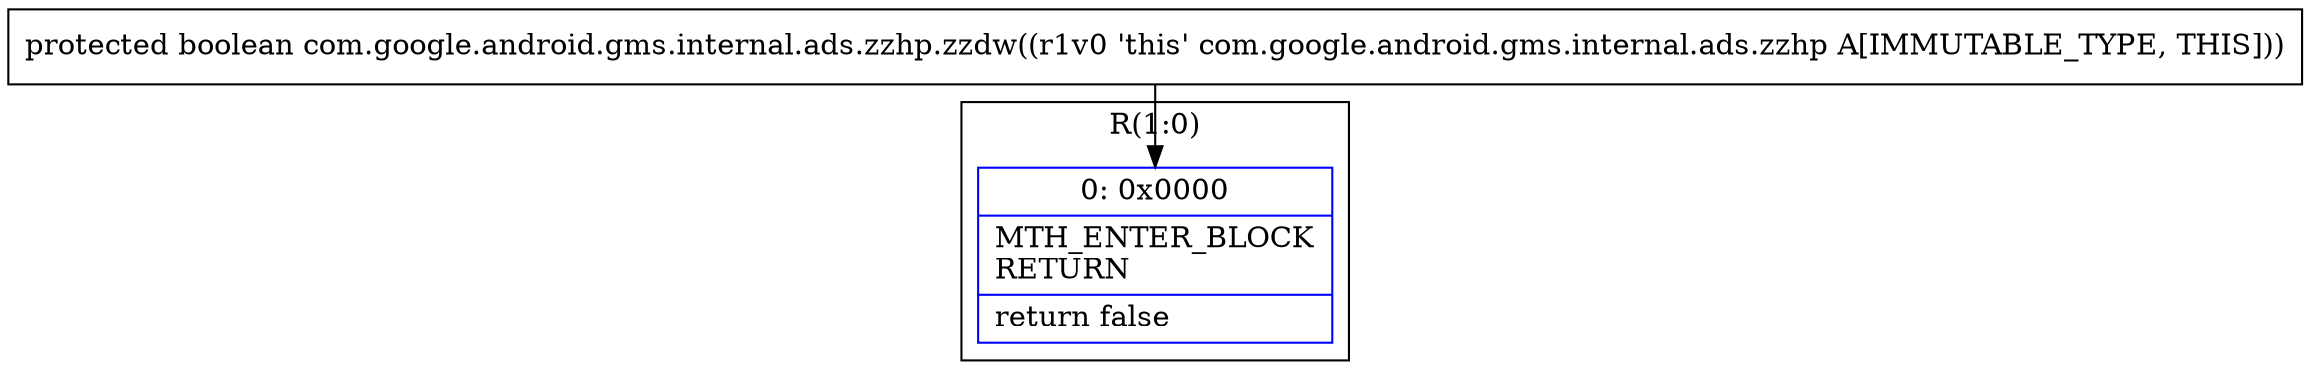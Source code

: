 digraph "CFG forcom.google.android.gms.internal.ads.zzhp.zzdw()Z" {
subgraph cluster_Region_629070314 {
label = "R(1:0)";
node [shape=record,color=blue];
Node_0 [shape=record,label="{0\:\ 0x0000|MTH_ENTER_BLOCK\lRETURN\l|return false\l}"];
}
MethodNode[shape=record,label="{protected boolean com.google.android.gms.internal.ads.zzhp.zzdw((r1v0 'this' com.google.android.gms.internal.ads.zzhp A[IMMUTABLE_TYPE, THIS])) }"];
MethodNode -> Node_0;
}

